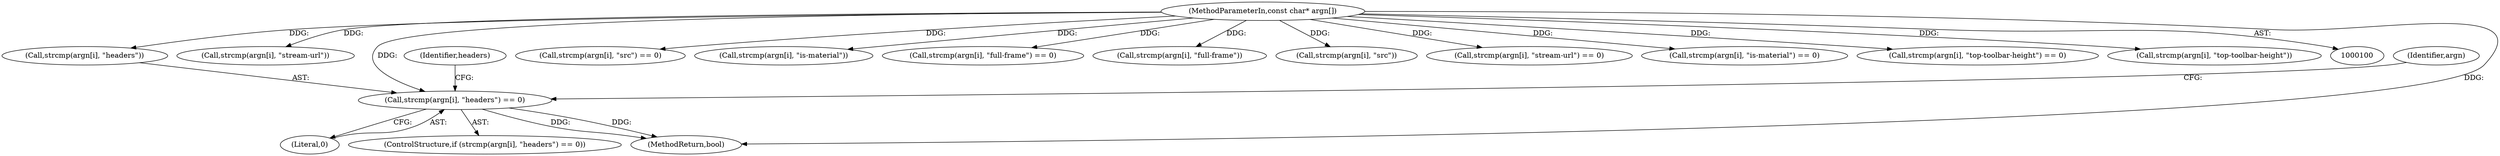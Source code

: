 digraph "0_Chrome_fff450abc4e2fb330ba700547a8e6a7b0fb90a6e@API" {
"1000237" [label="(Call,strcmp(argn[i], \"headers\") == 0)"];
"1000102" [label="(MethodParameterIn,const char* argn[])"];
"1000224" [label="(Call,strcmp(argn[i], \"stream-url\"))"];
"1000238" [label="(Call,strcmp(argn[i], \"headers\"))"];
"1000245" [label="(Identifier,headers)"];
"1000237" [label="(Call,strcmp(argn[i], \"headers\") == 0)"];
"1000254" [label="(Identifier,argn)"];
"1000310" [label="(MethodReturn,bool)"];
"1000209" [label="(Call,strcmp(argn[i], \"src\") == 0)"];
"1000252" [label="(Call,strcmp(argn[i], \"is-material\"))"];
"1000102" [label="(MethodParameterIn,const char* argn[])"];
"1000243" [label="(Literal,0)"];
"1000145" [label="(Call,strcmp(argn[i], \"full-frame\") == 0)"];
"1000236" [label="(ControlStructure,if (strcmp(argn[i], \"headers\") == 0))"];
"1000146" [label="(Call,strcmp(argn[i], \"full-frame\"))"];
"1000210" [label="(Call,strcmp(argn[i], \"src\"))"];
"1000223" [label="(Call,strcmp(argn[i], \"stream-url\") == 0)"];
"1000251" [label="(Call,strcmp(argn[i], \"is-material\") == 0)"];
"1000263" [label="(Call,strcmp(argn[i], \"top-toolbar-height\") == 0)"];
"1000264" [label="(Call,strcmp(argn[i], \"top-toolbar-height\"))"];
"1000237" -> "1000236"  [label="AST: "];
"1000237" -> "1000243"  [label="CFG: "];
"1000238" -> "1000237"  [label="AST: "];
"1000243" -> "1000237"  [label="AST: "];
"1000245" -> "1000237"  [label="CFG: "];
"1000254" -> "1000237"  [label="CFG: "];
"1000237" -> "1000310"  [label="DDG: "];
"1000237" -> "1000310"  [label="DDG: "];
"1000102" -> "1000237"  [label="DDG: "];
"1000102" -> "1000100"  [label="AST: "];
"1000102" -> "1000310"  [label="DDG: "];
"1000102" -> "1000145"  [label="DDG: "];
"1000102" -> "1000146"  [label="DDG: "];
"1000102" -> "1000209"  [label="DDG: "];
"1000102" -> "1000210"  [label="DDG: "];
"1000102" -> "1000223"  [label="DDG: "];
"1000102" -> "1000224"  [label="DDG: "];
"1000102" -> "1000238"  [label="DDG: "];
"1000102" -> "1000251"  [label="DDG: "];
"1000102" -> "1000252"  [label="DDG: "];
"1000102" -> "1000263"  [label="DDG: "];
"1000102" -> "1000264"  [label="DDG: "];
}
